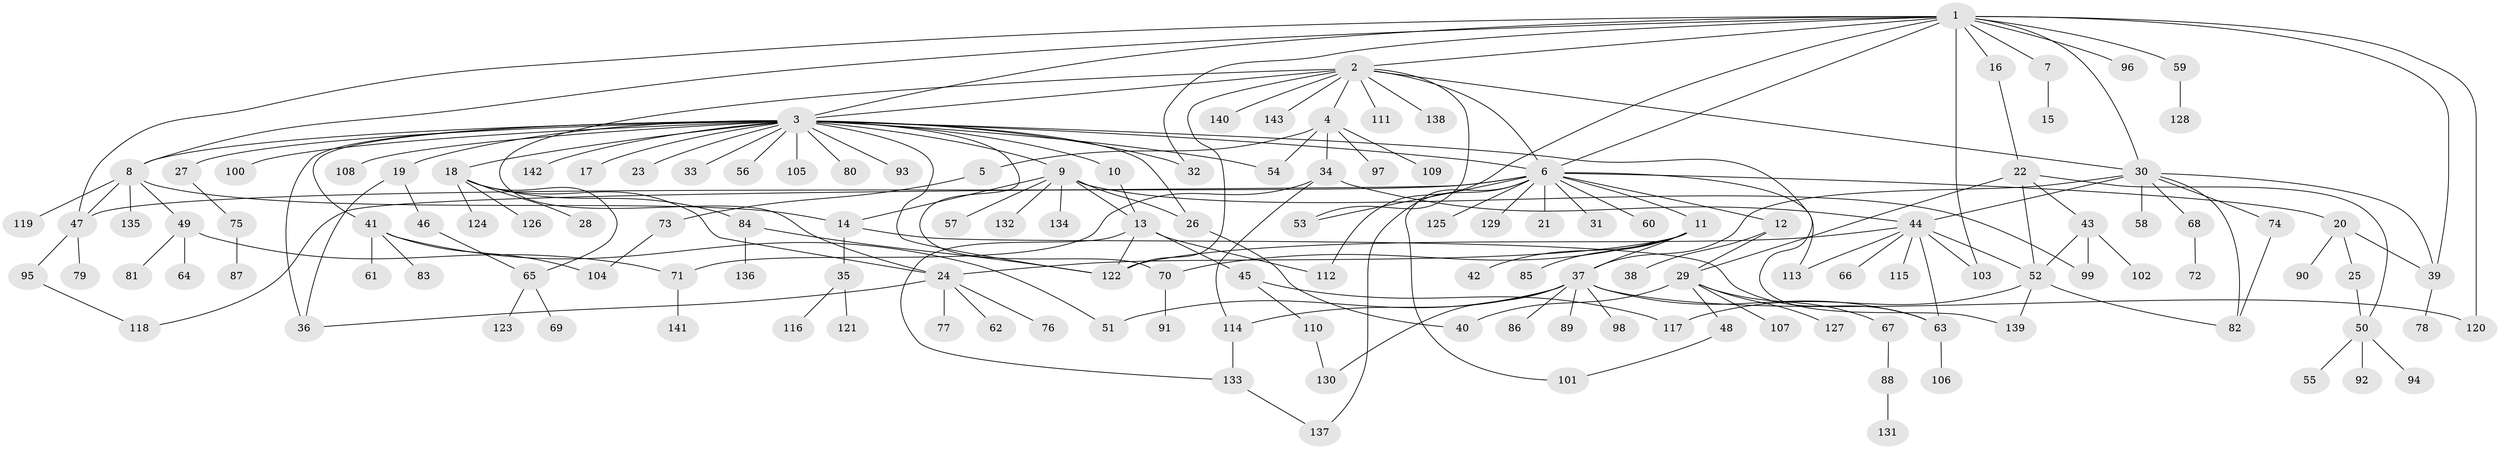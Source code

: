 // Generated by graph-tools (version 1.1) at 2025/14/03/09/25 04:14:26]
// undirected, 143 vertices, 194 edges
graph export_dot {
graph [start="1"]
  node [color=gray90,style=filled];
  1;
  2;
  3;
  4;
  5;
  6;
  7;
  8;
  9;
  10;
  11;
  12;
  13;
  14;
  15;
  16;
  17;
  18;
  19;
  20;
  21;
  22;
  23;
  24;
  25;
  26;
  27;
  28;
  29;
  30;
  31;
  32;
  33;
  34;
  35;
  36;
  37;
  38;
  39;
  40;
  41;
  42;
  43;
  44;
  45;
  46;
  47;
  48;
  49;
  50;
  51;
  52;
  53;
  54;
  55;
  56;
  57;
  58;
  59;
  60;
  61;
  62;
  63;
  64;
  65;
  66;
  67;
  68;
  69;
  70;
  71;
  72;
  73;
  74;
  75;
  76;
  77;
  78;
  79;
  80;
  81;
  82;
  83;
  84;
  85;
  86;
  87;
  88;
  89;
  90;
  91;
  92;
  93;
  94;
  95;
  96;
  97;
  98;
  99;
  100;
  101;
  102;
  103;
  104;
  105;
  106;
  107;
  108;
  109;
  110;
  111;
  112;
  113;
  114;
  115;
  116;
  117;
  118;
  119;
  120;
  121;
  122;
  123;
  124;
  125;
  126;
  127;
  128;
  129;
  130;
  131;
  132;
  133;
  134;
  135;
  136;
  137;
  138;
  139;
  140;
  141;
  142;
  143;
  1 -- 2;
  1 -- 3;
  1 -- 6;
  1 -- 7;
  1 -- 8;
  1 -- 16;
  1 -- 30;
  1 -- 32;
  1 -- 39;
  1 -- 47;
  1 -- 59;
  1 -- 96;
  1 -- 103;
  1 -- 112;
  1 -- 120;
  2 -- 3;
  2 -- 4;
  2 -- 6;
  2 -- 24;
  2 -- 30;
  2 -- 53;
  2 -- 111;
  2 -- 122;
  2 -- 138;
  2 -- 140;
  2 -- 143;
  3 -- 6;
  3 -- 8;
  3 -- 9;
  3 -- 10;
  3 -- 17;
  3 -- 18;
  3 -- 19;
  3 -- 23;
  3 -- 26;
  3 -- 27;
  3 -- 32;
  3 -- 33;
  3 -- 36;
  3 -- 41;
  3 -- 54;
  3 -- 56;
  3 -- 70;
  3 -- 80;
  3 -- 93;
  3 -- 100;
  3 -- 105;
  3 -- 108;
  3 -- 122;
  3 -- 139;
  3 -- 142;
  4 -- 5;
  4 -- 34;
  4 -- 54;
  4 -- 97;
  4 -- 109;
  5 -- 73;
  6 -- 11;
  6 -- 12;
  6 -- 20;
  6 -- 21;
  6 -- 31;
  6 -- 47;
  6 -- 53;
  6 -- 60;
  6 -- 101;
  6 -- 113;
  6 -- 118;
  6 -- 125;
  6 -- 129;
  6 -- 137;
  7 -- 15;
  8 -- 14;
  8 -- 47;
  8 -- 49;
  8 -- 119;
  8 -- 135;
  9 -- 13;
  9 -- 14;
  9 -- 26;
  9 -- 57;
  9 -- 99;
  9 -- 132;
  9 -- 134;
  10 -- 13;
  11 -- 24;
  11 -- 37;
  11 -- 42;
  11 -- 70;
  11 -- 85;
  12 -- 29;
  12 -- 38;
  13 -- 45;
  13 -- 112;
  13 -- 122;
  13 -- 133;
  14 -- 35;
  14 -- 63;
  16 -- 22;
  18 -- 24;
  18 -- 28;
  18 -- 65;
  18 -- 84;
  18 -- 124;
  18 -- 126;
  19 -- 36;
  19 -- 46;
  20 -- 25;
  20 -- 39;
  20 -- 90;
  22 -- 29;
  22 -- 43;
  22 -- 50;
  22 -- 52;
  24 -- 36;
  24 -- 62;
  24 -- 76;
  24 -- 77;
  25 -- 50;
  26 -- 40;
  27 -- 75;
  29 -- 40;
  29 -- 48;
  29 -- 67;
  29 -- 107;
  29 -- 127;
  30 -- 37;
  30 -- 39;
  30 -- 44;
  30 -- 58;
  30 -- 68;
  30 -- 74;
  30 -- 82;
  34 -- 44;
  34 -- 71;
  34 -- 114;
  35 -- 116;
  35 -- 121;
  37 -- 51;
  37 -- 63;
  37 -- 86;
  37 -- 89;
  37 -- 98;
  37 -- 114;
  37 -- 120;
  37 -- 130;
  39 -- 78;
  41 -- 51;
  41 -- 61;
  41 -- 83;
  41 -- 104;
  43 -- 52;
  43 -- 99;
  43 -- 102;
  44 -- 52;
  44 -- 63;
  44 -- 66;
  44 -- 103;
  44 -- 113;
  44 -- 115;
  44 -- 122;
  45 -- 110;
  45 -- 117;
  46 -- 65;
  47 -- 79;
  47 -- 95;
  48 -- 101;
  49 -- 64;
  49 -- 71;
  49 -- 81;
  50 -- 55;
  50 -- 92;
  50 -- 94;
  52 -- 82;
  52 -- 117;
  52 -- 139;
  59 -- 128;
  63 -- 106;
  65 -- 69;
  65 -- 123;
  67 -- 88;
  68 -- 72;
  70 -- 91;
  71 -- 141;
  73 -- 104;
  74 -- 82;
  75 -- 87;
  84 -- 122;
  84 -- 136;
  88 -- 131;
  95 -- 118;
  110 -- 130;
  114 -- 133;
  133 -- 137;
}
